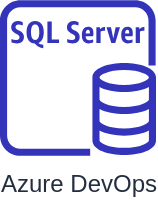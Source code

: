 <mxfile version="14.2.6" type="github">
  <diagram id="429hA1Kqt_Is7c8gla72" name="Page-1">
    <mxGraphModel dx="945" dy="579" grid="1" gridSize="10" guides="1" tooltips="1" connect="1" arrows="1" fold="1" page="1" pageScale="1" pageWidth="827" pageHeight="1169" math="0" shadow="0">
      <root>
        <mxCell id="0" />
        <mxCell id="1" parent="0" />
        <object label="Azure DevOps" id="AEHtjtleVQ5ihHSGOXC3-3">
          <mxCell style="outlineConnect=0;fontColor=#232F3E;gradientColor=none;fillColor=#3334B9;strokeColor=none;dashed=0;verticalLabelPosition=bottom;verticalAlign=top;align=center;html=1;fontSize=12;fontStyle=0;aspect=fixed;pointerEvents=1;shape=mxgraph.aws4.rds_sql_server_instance;" vertex="1" parent="1">
            <mxGeometry x="60" y="90" width="78" height="78" as="geometry" />
          </mxCell>
        </object>
      </root>
    </mxGraphModel>
  </diagram>
</mxfile>

